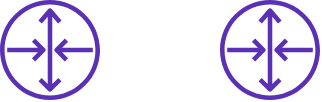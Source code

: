 <mxfile version="14.6.13" type="github"><diagram id="8RJX390rHWEkmpP-EF7M" name="Page-1"><mxGraphModel dx="786" dy="491" grid="1" gridSize="10" guides="1" tooltips="1" connect="1" arrows="1" fold="1" page="1" pageScale="1" pageWidth="827" pageHeight="1169" math="0" shadow="0"><root><mxCell id="0"/><mxCell id="1" parent="0"/><mxCell id="jtFkxhKLt4wO1iPnFb84-1" value="" style="outlineConnect=0;fontColor=#232F3E;gradientColor=none;fillColor=#5A30B5;strokeColor=none;dashed=0;verticalLabelPosition=bottom;verticalAlign=top;align=center;html=1;fontSize=12;fontStyle=0;aspect=fixed;pointerEvents=1;shape=mxgraph.aws4.router;" vertex="1" parent="1"><mxGeometry x="360" y="220" width="50" height="50" as="geometry"/></mxCell><mxCell id="jtFkxhKLt4wO1iPnFb84-2" value="" style="outlineConnect=0;fontColor=#232F3E;gradientColor=none;fillColor=#5A30B5;strokeColor=none;dashed=0;verticalLabelPosition=bottom;verticalAlign=top;align=center;html=1;fontSize=12;fontStyle=0;aspect=fixed;pointerEvents=1;shape=mxgraph.aws4.router;" vertex="1" parent="1"><mxGeometry x="470" y="220" width="50" height="50" as="geometry"/></mxCell></root></mxGraphModel></diagram></mxfile>